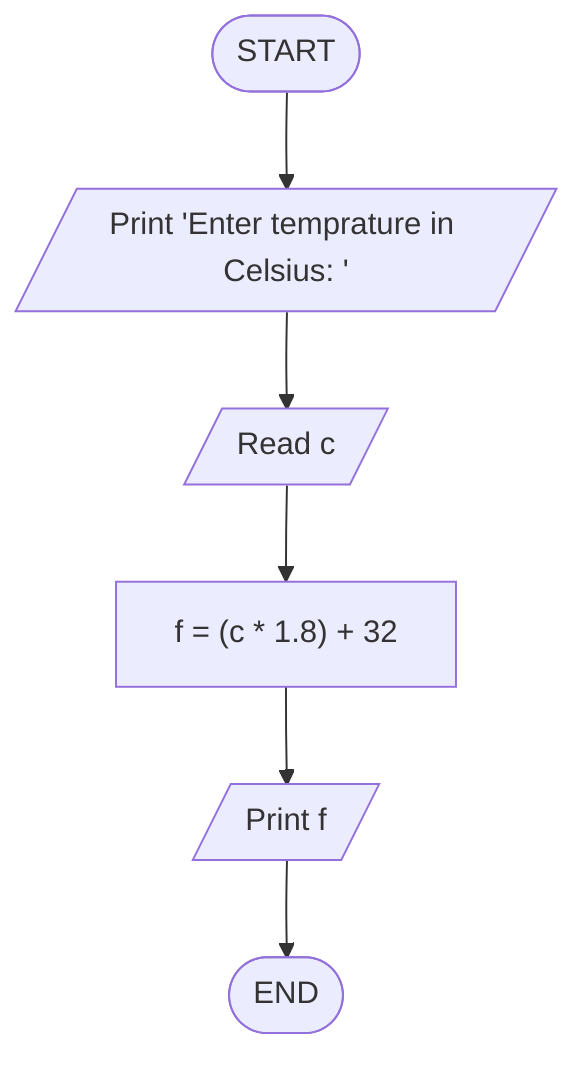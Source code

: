 flowchart TD
Start([START]) -->
InputPrompt[/Print 'Enter temprature in Celsius: '/] -->
Input[/Read c/] -->
Assign["f = (c * 1.8) + 32"] -->
PrintOutput[/Print f/] -->
End([END])